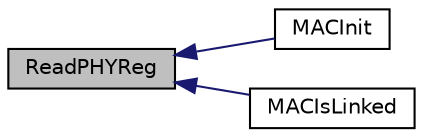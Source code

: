 digraph "ReadPHYReg"
{
  edge [fontname="Helvetica",fontsize="10",labelfontname="Helvetica",labelfontsize="10"];
  node [fontname="Helvetica",fontsize="10",shape=record];
  rankdir="LR";
  Node1 [label="ReadPHYReg",height=0.2,width=0.4,color="black", fillcolor="grey75", style="filled", fontcolor="black"];
  Node1 -> Node2 [dir="back",color="midnightblue",fontsize="10",style="solid",fontname="Helvetica"];
  Node2 [label="MACInit",height=0.2,width=0.4,color="black", fillcolor="white", style="filled",URL="$_e_n_c28_j60_8c.html#a26cccc5919dcabb5777c3f6127648e9f"];
  Node1 -> Node3 [dir="back",color="midnightblue",fontsize="10",style="solid",fontname="Helvetica"];
  Node3 [label="MACIsLinked",height=0.2,width=0.4,color="black", fillcolor="white", style="filled",URL="$_e_n_c28_j60_8c.html#a0b700fbc3ad2a6c7c389026bfd38e0f1"];
}
